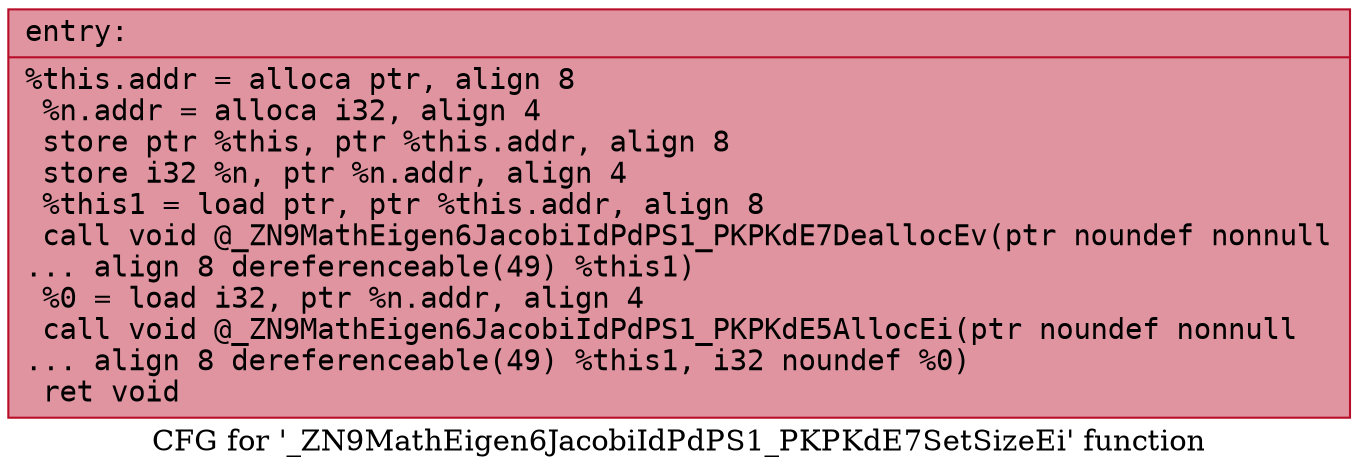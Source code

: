 digraph "CFG for '_ZN9MathEigen6JacobiIdPdPS1_PKPKdE7SetSizeEi' function" {
	label="CFG for '_ZN9MathEigen6JacobiIdPdPS1_PKPKdE7SetSizeEi' function";

	Node0x5600924b11e0 [shape=record,color="#b70d28ff", style=filled, fillcolor="#b70d2870" fontname="Courier",label="{entry:\l|  %this.addr = alloca ptr, align 8\l  %n.addr = alloca i32, align 4\l  store ptr %this, ptr %this.addr, align 8\l  store i32 %n, ptr %n.addr, align 4\l  %this1 = load ptr, ptr %this.addr, align 8\l  call void @_ZN9MathEigen6JacobiIdPdPS1_PKPKdE7DeallocEv(ptr noundef nonnull\l... align 8 dereferenceable(49) %this1)\l  %0 = load i32, ptr %n.addr, align 4\l  call void @_ZN9MathEigen6JacobiIdPdPS1_PKPKdE5AllocEi(ptr noundef nonnull\l... align 8 dereferenceable(49) %this1, i32 noundef %0)\l  ret void\l}"];
}
